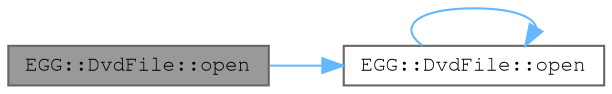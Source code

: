 digraph "EGG::DvdFile::open"
{
 // LATEX_PDF_SIZE
  bgcolor="transparent";
  edge [fontname=FreeMono,fontsize=10,labelfontname=FreeMono,labelfontsize=10];
  node [fontname=FreeMono,fontsize=10,shape=box,height=0.2,width=0.4];
  rankdir="LR";
  Node1 [label="EGG::DvdFile::open",height=0.2,width=0.4,color="gray40", fillcolor="grey60", style="filled", fontcolor="black",tooltip="Just calls down to open(const char* path)."];
  Node1 -> Node2 [color="steelblue1",style="solid"];
  Node2 [label="EGG::DvdFile::open",height=0.2,width=0.4,color="grey40", fillcolor="white", style="filled",URL="$class_e_g_g_1_1_dvd_file.html#aeddd7a1ad22593c6b7442147767785b9",tooltip="Opens a file given the path."];
  Node2 -> Node2 [color="steelblue1",style="solid"];
}

